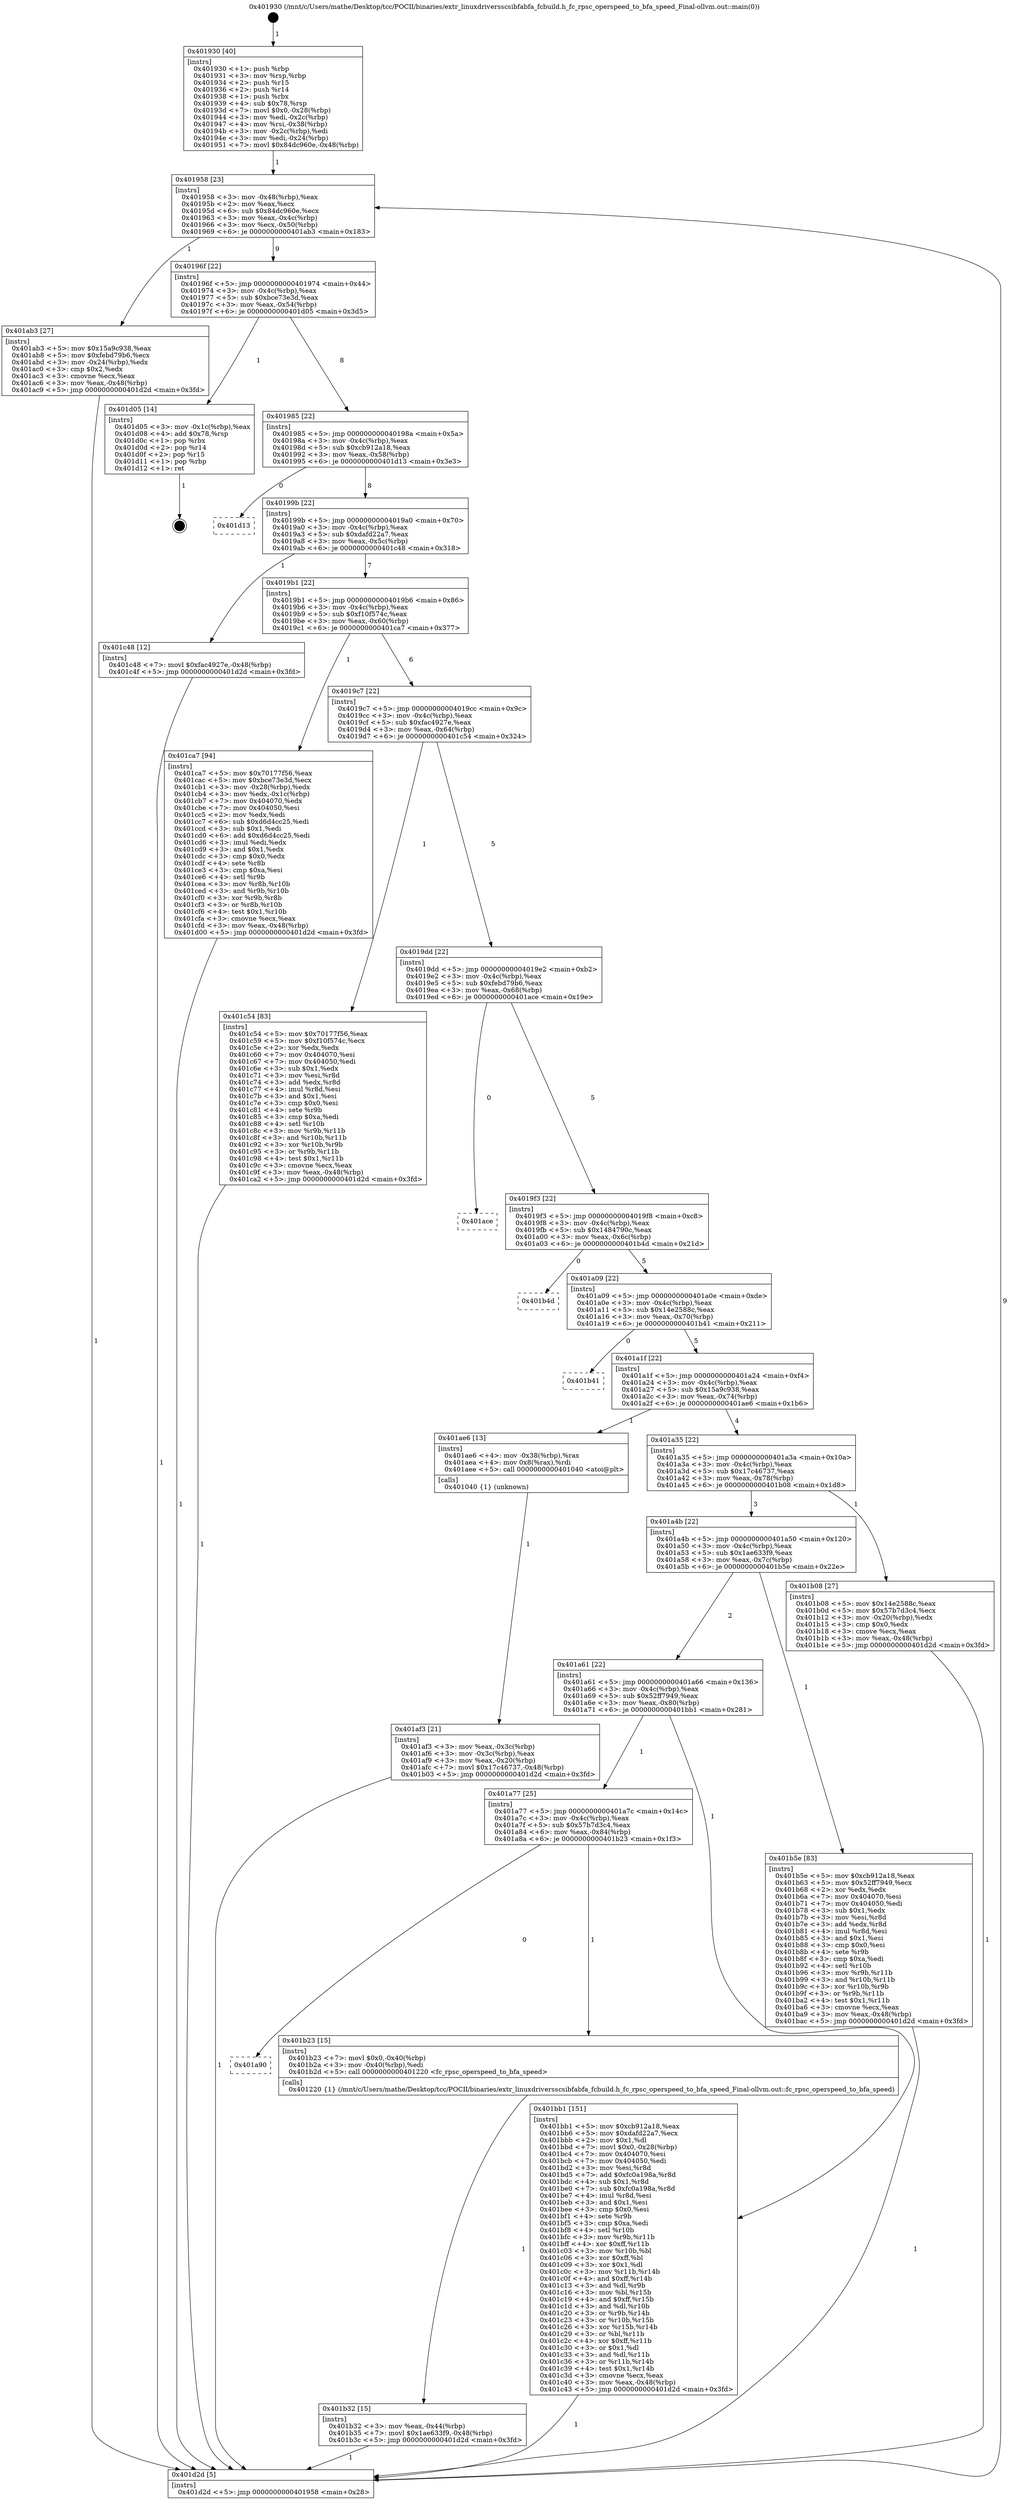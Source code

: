 digraph "0x401930" {
  label = "0x401930 (/mnt/c/Users/mathe/Desktop/tcc/POCII/binaries/extr_linuxdriversscsibfabfa_fcbuild.h_fc_rpsc_operspeed_to_bfa_speed_Final-ollvm.out::main(0))"
  labelloc = "t"
  node[shape=record]

  Entry [label="",width=0.3,height=0.3,shape=circle,fillcolor=black,style=filled]
  "0x401958" [label="{
     0x401958 [23]\l
     | [instrs]\l
     &nbsp;&nbsp;0x401958 \<+3\>: mov -0x48(%rbp),%eax\l
     &nbsp;&nbsp;0x40195b \<+2\>: mov %eax,%ecx\l
     &nbsp;&nbsp;0x40195d \<+6\>: sub $0x84dc960e,%ecx\l
     &nbsp;&nbsp;0x401963 \<+3\>: mov %eax,-0x4c(%rbp)\l
     &nbsp;&nbsp;0x401966 \<+3\>: mov %ecx,-0x50(%rbp)\l
     &nbsp;&nbsp;0x401969 \<+6\>: je 0000000000401ab3 \<main+0x183\>\l
  }"]
  "0x401ab3" [label="{
     0x401ab3 [27]\l
     | [instrs]\l
     &nbsp;&nbsp;0x401ab3 \<+5\>: mov $0x15a9c938,%eax\l
     &nbsp;&nbsp;0x401ab8 \<+5\>: mov $0xfebd79b6,%ecx\l
     &nbsp;&nbsp;0x401abd \<+3\>: mov -0x24(%rbp),%edx\l
     &nbsp;&nbsp;0x401ac0 \<+3\>: cmp $0x2,%edx\l
     &nbsp;&nbsp;0x401ac3 \<+3\>: cmovne %ecx,%eax\l
     &nbsp;&nbsp;0x401ac6 \<+3\>: mov %eax,-0x48(%rbp)\l
     &nbsp;&nbsp;0x401ac9 \<+5\>: jmp 0000000000401d2d \<main+0x3fd\>\l
  }"]
  "0x40196f" [label="{
     0x40196f [22]\l
     | [instrs]\l
     &nbsp;&nbsp;0x40196f \<+5\>: jmp 0000000000401974 \<main+0x44\>\l
     &nbsp;&nbsp;0x401974 \<+3\>: mov -0x4c(%rbp),%eax\l
     &nbsp;&nbsp;0x401977 \<+5\>: sub $0xbce73e3d,%eax\l
     &nbsp;&nbsp;0x40197c \<+3\>: mov %eax,-0x54(%rbp)\l
     &nbsp;&nbsp;0x40197f \<+6\>: je 0000000000401d05 \<main+0x3d5\>\l
  }"]
  "0x401d2d" [label="{
     0x401d2d [5]\l
     | [instrs]\l
     &nbsp;&nbsp;0x401d2d \<+5\>: jmp 0000000000401958 \<main+0x28\>\l
  }"]
  "0x401930" [label="{
     0x401930 [40]\l
     | [instrs]\l
     &nbsp;&nbsp;0x401930 \<+1\>: push %rbp\l
     &nbsp;&nbsp;0x401931 \<+3\>: mov %rsp,%rbp\l
     &nbsp;&nbsp;0x401934 \<+2\>: push %r15\l
     &nbsp;&nbsp;0x401936 \<+2\>: push %r14\l
     &nbsp;&nbsp;0x401938 \<+1\>: push %rbx\l
     &nbsp;&nbsp;0x401939 \<+4\>: sub $0x78,%rsp\l
     &nbsp;&nbsp;0x40193d \<+7\>: movl $0x0,-0x28(%rbp)\l
     &nbsp;&nbsp;0x401944 \<+3\>: mov %edi,-0x2c(%rbp)\l
     &nbsp;&nbsp;0x401947 \<+4\>: mov %rsi,-0x38(%rbp)\l
     &nbsp;&nbsp;0x40194b \<+3\>: mov -0x2c(%rbp),%edi\l
     &nbsp;&nbsp;0x40194e \<+3\>: mov %edi,-0x24(%rbp)\l
     &nbsp;&nbsp;0x401951 \<+7\>: movl $0x84dc960e,-0x48(%rbp)\l
  }"]
  Exit [label="",width=0.3,height=0.3,shape=circle,fillcolor=black,style=filled,peripheries=2]
  "0x401d05" [label="{
     0x401d05 [14]\l
     | [instrs]\l
     &nbsp;&nbsp;0x401d05 \<+3\>: mov -0x1c(%rbp),%eax\l
     &nbsp;&nbsp;0x401d08 \<+4\>: add $0x78,%rsp\l
     &nbsp;&nbsp;0x401d0c \<+1\>: pop %rbx\l
     &nbsp;&nbsp;0x401d0d \<+2\>: pop %r14\l
     &nbsp;&nbsp;0x401d0f \<+2\>: pop %r15\l
     &nbsp;&nbsp;0x401d11 \<+1\>: pop %rbp\l
     &nbsp;&nbsp;0x401d12 \<+1\>: ret\l
  }"]
  "0x401985" [label="{
     0x401985 [22]\l
     | [instrs]\l
     &nbsp;&nbsp;0x401985 \<+5\>: jmp 000000000040198a \<main+0x5a\>\l
     &nbsp;&nbsp;0x40198a \<+3\>: mov -0x4c(%rbp),%eax\l
     &nbsp;&nbsp;0x40198d \<+5\>: sub $0xcb912a18,%eax\l
     &nbsp;&nbsp;0x401992 \<+3\>: mov %eax,-0x58(%rbp)\l
     &nbsp;&nbsp;0x401995 \<+6\>: je 0000000000401d13 \<main+0x3e3\>\l
  }"]
  "0x401b32" [label="{
     0x401b32 [15]\l
     | [instrs]\l
     &nbsp;&nbsp;0x401b32 \<+3\>: mov %eax,-0x44(%rbp)\l
     &nbsp;&nbsp;0x401b35 \<+7\>: movl $0x1ae633f9,-0x48(%rbp)\l
     &nbsp;&nbsp;0x401b3c \<+5\>: jmp 0000000000401d2d \<main+0x3fd\>\l
  }"]
  "0x401d13" [label="{
     0x401d13\l
  }", style=dashed]
  "0x40199b" [label="{
     0x40199b [22]\l
     | [instrs]\l
     &nbsp;&nbsp;0x40199b \<+5\>: jmp 00000000004019a0 \<main+0x70\>\l
     &nbsp;&nbsp;0x4019a0 \<+3\>: mov -0x4c(%rbp),%eax\l
     &nbsp;&nbsp;0x4019a3 \<+5\>: sub $0xdafd22a7,%eax\l
     &nbsp;&nbsp;0x4019a8 \<+3\>: mov %eax,-0x5c(%rbp)\l
     &nbsp;&nbsp;0x4019ab \<+6\>: je 0000000000401c48 \<main+0x318\>\l
  }"]
  "0x401a90" [label="{
     0x401a90\l
  }", style=dashed]
  "0x401c48" [label="{
     0x401c48 [12]\l
     | [instrs]\l
     &nbsp;&nbsp;0x401c48 \<+7\>: movl $0xfac4927e,-0x48(%rbp)\l
     &nbsp;&nbsp;0x401c4f \<+5\>: jmp 0000000000401d2d \<main+0x3fd\>\l
  }"]
  "0x4019b1" [label="{
     0x4019b1 [22]\l
     | [instrs]\l
     &nbsp;&nbsp;0x4019b1 \<+5\>: jmp 00000000004019b6 \<main+0x86\>\l
     &nbsp;&nbsp;0x4019b6 \<+3\>: mov -0x4c(%rbp),%eax\l
     &nbsp;&nbsp;0x4019b9 \<+5\>: sub $0xf10f574c,%eax\l
     &nbsp;&nbsp;0x4019be \<+3\>: mov %eax,-0x60(%rbp)\l
     &nbsp;&nbsp;0x4019c1 \<+6\>: je 0000000000401ca7 \<main+0x377\>\l
  }"]
  "0x401b23" [label="{
     0x401b23 [15]\l
     | [instrs]\l
     &nbsp;&nbsp;0x401b23 \<+7\>: movl $0x0,-0x40(%rbp)\l
     &nbsp;&nbsp;0x401b2a \<+3\>: mov -0x40(%rbp),%edi\l
     &nbsp;&nbsp;0x401b2d \<+5\>: call 0000000000401220 \<fc_rpsc_operspeed_to_bfa_speed\>\l
     | [calls]\l
     &nbsp;&nbsp;0x401220 \{1\} (/mnt/c/Users/mathe/Desktop/tcc/POCII/binaries/extr_linuxdriversscsibfabfa_fcbuild.h_fc_rpsc_operspeed_to_bfa_speed_Final-ollvm.out::fc_rpsc_operspeed_to_bfa_speed)\l
  }"]
  "0x401ca7" [label="{
     0x401ca7 [94]\l
     | [instrs]\l
     &nbsp;&nbsp;0x401ca7 \<+5\>: mov $0x70177f56,%eax\l
     &nbsp;&nbsp;0x401cac \<+5\>: mov $0xbce73e3d,%ecx\l
     &nbsp;&nbsp;0x401cb1 \<+3\>: mov -0x28(%rbp),%edx\l
     &nbsp;&nbsp;0x401cb4 \<+3\>: mov %edx,-0x1c(%rbp)\l
     &nbsp;&nbsp;0x401cb7 \<+7\>: mov 0x404070,%edx\l
     &nbsp;&nbsp;0x401cbe \<+7\>: mov 0x404050,%esi\l
     &nbsp;&nbsp;0x401cc5 \<+2\>: mov %edx,%edi\l
     &nbsp;&nbsp;0x401cc7 \<+6\>: sub $0xd6d4cc25,%edi\l
     &nbsp;&nbsp;0x401ccd \<+3\>: sub $0x1,%edi\l
     &nbsp;&nbsp;0x401cd0 \<+6\>: add $0xd6d4cc25,%edi\l
     &nbsp;&nbsp;0x401cd6 \<+3\>: imul %edi,%edx\l
     &nbsp;&nbsp;0x401cd9 \<+3\>: and $0x1,%edx\l
     &nbsp;&nbsp;0x401cdc \<+3\>: cmp $0x0,%edx\l
     &nbsp;&nbsp;0x401cdf \<+4\>: sete %r8b\l
     &nbsp;&nbsp;0x401ce3 \<+3\>: cmp $0xa,%esi\l
     &nbsp;&nbsp;0x401ce6 \<+4\>: setl %r9b\l
     &nbsp;&nbsp;0x401cea \<+3\>: mov %r8b,%r10b\l
     &nbsp;&nbsp;0x401ced \<+3\>: and %r9b,%r10b\l
     &nbsp;&nbsp;0x401cf0 \<+3\>: xor %r9b,%r8b\l
     &nbsp;&nbsp;0x401cf3 \<+3\>: or %r8b,%r10b\l
     &nbsp;&nbsp;0x401cf6 \<+4\>: test $0x1,%r10b\l
     &nbsp;&nbsp;0x401cfa \<+3\>: cmovne %ecx,%eax\l
     &nbsp;&nbsp;0x401cfd \<+3\>: mov %eax,-0x48(%rbp)\l
     &nbsp;&nbsp;0x401d00 \<+5\>: jmp 0000000000401d2d \<main+0x3fd\>\l
  }"]
  "0x4019c7" [label="{
     0x4019c7 [22]\l
     | [instrs]\l
     &nbsp;&nbsp;0x4019c7 \<+5\>: jmp 00000000004019cc \<main+0x9c\>\l
     &nbsp;&nbsp;0x4019cc \<+3\>: mov -0x4c(%rbp),%eax\l
     &nbsp;&nbsp;0x4019cf \<+5\>: sub $0xfac4927e,%eax\l
     &nbsp;&nbsp;0x4019d4 \<+3\>: mov %eax,-0x64(%rbp)\l
     &nbsp;&nbsp;0x4019d7 \<+6\>: je 0000000000401c54 \<main+0x324\>\l
  }"]
  "0x401a77" [label="{
     0x401a77 [25]\l
     | [instrs]\l
     &nbsp;&nbsp;0x401a77 \<+5\>: jmp 0000000000401a7c \<main+0x14c\>\l
     &nbsp;&nbsp;0x401a7c \<+3\>: mov -0x4c(%rbp),%eax\l
     &nbsp;&nbsp;0x401a7f \<+5\>: sub $0x57b7d3c4,%eax\l
     &nbsp;&nbsp;0x401a84 \<+6\>: mov %eax,-0x84(%rbp)\l
     &nbsp;&nbsp;0x401a8a \<+6\>: je 0000000000401b23 \<main+0x1f3\>\l
  }"]
  "0x401c54" [label="{
     0x401c54 [83]\l
     | [instrs]\l
     &nbsp;&nbsp;0x401c54 \<+5\>: mov $0x70177f56,%eax\l
     &nbsp;&nbsp;0x401c59 \<+5\>: mov $0xf10f574c,%ecx\l
     &nbsp;&nbsp;0x401c5e \<+2\>: xor %edx,%edx\l
     &nbsp;&nbsp;0x401c60 \<+7\>: mov 0x404070,%esi\l
     &nbsp;&nbsp;0x401c67 \<+7\>: mov 0x404050,%edi\l
     &nbsp;&nbsp;0x401c6e \<+3\>: sub $0x1,%edx\l
     &nbsp;&nbsp;0x401c71 \<+3\>: mov %esi,%r8d\l
     &nbsp;&nbsp;0x401c74 \<+3\>: add %edx,%r8d\l
     &nbsp;&nbsp;0x401c77 \<+4\>: imul %r8d,%esi\l
     &nbsp;&nbsp;0x401c7b \<+3\>: and $0x1,%esi\l
     &nbsp;&nbsp;0x401c7e \<+3\>: cmp $0x0,%esi\l
     &nbsp;&nbsp;0x401c81 \<+4\>: sete %r9b\l
     &nbsp;&nbsp;0x401c85 \<+3\>: cmp $0xa,%edi\l
     &nbsp;&nbsp;0x401c88 \<+4\>: setl %r10b\l
     &nbsp;&nbsp;0x401c8c \<+3\>: mov %r9b,%r11b\l
     &nbsp;&nbsp;0x401c8f \<+3\>: and %r10b,%r11b\l
     &nbsp;&nbsp;0x401c92 \<+3\>: xor %r10b,%r9b\l
     &nbsp;&nbsp;0x401c95 \<+3\>: or %r9b,%r11b\l
     &nbsp;&nbsp;0x401c98 \<+4\>: test $0x1,%r11b\l
     &nbsp;&nbsp;0x401c9c \<+3\>: cmovne %ecx,%eax\l
     &nbsp;&nbsp;0x401c9f \<+3\>: mov %eax,-0x48(%rbp)\l
     &nbsp;&nbsp;0x401ca2 \<+5\>: jmp 0000000000401d2d \<main+0x3fd\>\l
  }"]
  "0x4019dd" [label="{
     0x4019dd [22]\l
     | [instrs]\l
     &nbsp;&nbsp;0x4019dd \<+5\>: jmp 00000000004019e2 \<main+0xb2\>\l
     &nbsp;&nbsp;0x4019e2 \<+3\>: mov -0x4c(%rbp),%eax\l
     &nbsp;&nbsp;0x4019e5 \<+5\>: sub $0xfebd79b6,%eax\l
     &nbsp;&nbsp;0x4019ea \<+3\>: mov %eax,-0x68(%rbp)\l
     &nbsp;&nbsp;0x4019ed \<+6\>: je 0000000000401ace \<main+0x19e\>\l
  }"]
  "0x401bb1" [label="{
     0x401bb1 [151]\l
     | [instrs]\l
     &nbsp;&nbsp;0x401bb1 \<+5\>: mov $0xcb912a18,%eax\l
     &nbsp;&nbsp;0x401bb6 \<+5\>: mov $0xdafd22a7,%ecx\l
     &nbsp;&nbsp;0x401bbb \<+2\>: mov $0x1,%dl\l
     &nbsp;&nbsp;0x401bbd \<+7\>: movl $0x0,-0x28(%rbp)\l
     &nbsp;&nbsp;0x401bc4 \<+7\>: mov 0x404070,%esi\l
     &nbsp;&nbsp;0x401bcb \<+7\>: mov 0x404050,%edi\l
     &nbsp;&nbsp;0x401bd2 \<+3\>: mov %esi,%r8d\l
     &nbsp;&nbsp;0x401bd5 \<+7\>: add $0xfc0a198a,%r8d\l
     &nbsp;&nbsp;0x401bdc \<+4\>: sub $0x1,%r8d\l
     &nbsp;&nbsp;0x401be0 \<+7\>: sub $0xfc0a198a,%r8d\l
     &nbsp;&nbsp;0x401be7 \<+4\>: imul %r8d,%esi\l
     &nbsp;&nbsp;0x401beb \<+3\>: and $0x1,%esi\l
     &nbsp;&nbsp;0x401bee \<+3\>: cmp $0x0,%esi\l
     &nbsp;&nbsp;0x401bf1 \<+4\>: sete %r9b\l
     &nbsp;&nbsp;0x401bf5 \<+3\>: cmp $0xa,%edi\l
     &nbsp;&nbsp;0x401bf8 \<+4\>: setl %r10b\l
     &nbsp;&nbsp;0x401bfc \<+3\>: mov %r9b,%r11b\l
     &nbsp;&nbsp;0x401bff \<+4\>: xor $0xff,%r11b\l
     &nbsp;&nbsp;0x401c03 \<+3\>: mov %r10b,%bl\l
     &nbsp;&nbsp;0x401c06 \<+3\>: xor $0xff,%bl\l
     &nbsp;&nbsp;0x401c09 \<+3\>: xor $0x1,%dl\l
     &nbsp;&nbsp;0x401c0c \<+3\>: mov %r11b,%r14b\l
     &nbsp;&nbsp;0x401c0f \<+4\>: and $0xff,%r14b\l
     &nbsp;&nbsp;0x401c13 \<+3\>: and %dl,%r9b\l
     &nbsp;&nbsp;0x401c16 \<+3\>: mov %bl,%r15b\l
     &nbsp;&nbsp;0x401c19 \<+4\>: and $0xff,%r15b\l
     &nbsp;&nbsp;0x401c1d \<+3\>: and %dl,%r10b\l
     &nbsp;&nbsp;0x401c20 \<+3\>: or %r9b,%r14b\l
     &nbsp;&nbsp;0x401c23 \<+3\>: or %r10b,%r15b\l
     &nbsp;&nbsp;0x401c26 \<+3\>: xor %r15b,%r14b\l
     &nbsp;&nbsp;0x401c29 \<+3\>: or %bl,%r11b\l
     &nbsp;&nbsp;0x401c2c \<+4\>: xor $0xff,%r11b\l
     &nbsp;&nbsp;0x401c30 \<+3\>: or $0x1,%dl\l
     &nbsp;&nbsp;0x401c33 \<+3\>: and %dl,%r11b\l
     &nbsp;&nbsp;0x401c36 \<+3\>: or %r11b,%r14b\l
     &nbsp;&nbsp;0x401c39 \<+4\>: test $0x1,%r14b\l
     &nbsp;&nbsp;0x401c3d \<+3\>: cmovne %ecx,%eax\l
     &nbsp;&nbsp;0x401c40 \<+3\>: mov %eax,-0x48(%rbp)\l
     &nbsp;&nbsp;0x401c43 \<+5\>: jmp 0000000000401d2d \<main+0x3fd\>\l
  }"]
  "0x401ace" [label="{
     0x401ace\l
  }", style=dashed]
  "0x4019f3" [label="{
     0x4019f3 [22]\l
     | [instrs]\l
     &nbsp;&nbsp;0x4019f3 \<+5\>: jmp 00000000004019f8 \<main+0xc8\>\l
     &nbsp;&nbsp;0x4019f8 \<+3\>: mov -0x4c(%rbp),%eax\l
     &nbsp;&nbsp;0x4019fb \<+5\>: sub $0x1484790c,%eax\l
     &nbsp;&nbsp;0x401a00 \<+3\>: mov %eax,-0x6c(%rbp)\l
     &nbsp;&nbsp;0x401a03 \<+6\>: je 0000000000401b4d \<main+0x21d\>\l
  }"]
  "0x401a61" [label="{
     0x401a61 [22]\l
     | [instrs]\l
     &nbsp;&nbsp;0x401a61 \<+5\>: jmp 0000000000401a66 \<main+0x136\>\l
     &nbsp;&nbsp;0x401a66 \<+3\>: mov -0x4c(%rbp),%eax\l
     &nbsp;&nbsp;0x401a69 \<+5\>: sub $0x52ff7949,%eax\l
     &nbsp;&nbsp;0x401a6e \<+3\>: mov %eax,-0x80(%rbp)\l
     &nbsp;&nbsp;0x401a71 \<+6\>: je 0000000000401bb1 \<main+0x281\>\l
  }"]
  "0x401b4d" [label="{
     0x401b4d\l
  }", style=dashed]
  "0x401a09" [label="{
     0x401a09 [22]\l
     | [instrs]\l
     &nbsp;&nbsp;0x401a09 \<+5\>: jmp 0000000000401a0e \<main+0xde\>\l
     &nbsp;&nbsp;0x401a0e \<+3\>: mov -0x4c(%rbp),%eax\l
     &nbsp;&nbsp;0x401a11 \<+5\>: sub $0x14e2588c,%eax\l
     &nbsp;&nbsp;0x401a16 \<+3\>: mov %eax,-0x70(%rbp)\l
     &nbsp;&nbsp;0x401a19 \<+6\>: je 0000000000401b41 \<main+0x211\>\l
  }"]
  "0x401b5e" [label="{
     0x401b5e [83]\l
     | [instrs]\l
     &nbsp;&nbsp;0x401b5e \<+5\>: mov $0xcb912a18,%eax\l
     &nbsp;&nbsp;0x401b63 \<+5\>: mov $0x52ff7949,%ecx\l
     &nbsp;&nbsp;0x401b68 \<+2\>: xor %edx,%edx\l
     &nbsp;&nbsp;0x401b6a \<+7\>: mov 0x404070,%esi\l
     &nbsp;&nbsp;0x401b71 \<+7\>: mov 0x404050,%edi\l
     &nbsp;&nbsp;0x401b78 \<+3\>: sub $0x1,%edx\l
     &nbsp;&nbsp;0x401b7b \<+3\>: mov %esi,%r8d\l
     &nbsp;&nbsp;0x401b7e \<+3\>: add %edx,%r8d\l
     &nbsp;&nbsp;0x401b81 \<+4\>: imul %r8d,%esi\l
     &nbsp;&nbsp;0x401b85 \<+3\>: and $0x1,%esi\l
     &nbsp;&nbsp;0x401b88 \<+3\>: cmp $0x0,%esi\l
     &nbsp;&nbsp;0x401b8b \<+4\>: sete %r9b\l
     &nbsp;&nbsp;0x401b8f \<+3\>: cmp $0xa,%edi\l
     &nbsp;&nbsp;0x401b92 \<+4\>: setl %r10b\l
     &nbsp;&nbsp;0x401b96 \<+3\>: mov %r9b,%r11b\l
     &nbsp;&nbsp;0x401b99 \<+3\>: and %r10b,%r11b\l
     &nbsp;&nbsp;0x401b9c \<+3\>: xor %r10b,%r9b\l
     &nbsp;&nbsp;0x401b9f \<+3\>: or %r9b,%r11b\l
     &nbsp;&nbsp;0x401ba2 \<+4\>: test $0x1,%r11b\l
     &nbsp;&nbsp;0x401ba6 \<+3\>: cmovne %ecx,%eax\l
     &nbsp;&nbsp;0x401ba9 \<+3\>: mov %eax,-0x48(%rbp)\l
     &nbsp;&nbsp;0x401bac \<+5\>: jmp 0000000000401d2d \<main+0x3fd\>\l
  }"]
  "0x401b41" [label="{
     0x401b41\l
  }", style=dashed]
  "0x401a1f" [label="{
     0x401a1f [22]\l
     | [instrs]\l
     &nbsp;&nbsp;0x401a1f \<+5\>: jmp 0000000000401a24 \<main+0xf4\>\l
     &nbsp;&nbsp;0x401a24 \<+3\>: mov -0x4c(%rbp),%eax\l
     &nbsp;&nbsp;0x401a27 \<+5\>: sub $0x15a9c938,%eax\l
     &nbsp;&nbsp;0x401a2c \<+3\>: mov %eax,-0x74(%rbp)\l
     &nbsp;&nbsp;0x401a2f \<+6\>: je 0000000000401ae6 \<main+0x1b6\>\l
  }"]
  "0x401a4b" [label="{
     0x401a4b [22]\l
     | [instrs]\l
     &nbsp;&nbsp;0x401a4b \<+5\>: jmp 0000000000401a50 \<main+0x120\>\l
     &nbsp;&nbsp;0x401a50 \<+3\>: mov -0x4c(%rbp),%eax\l
     &nbsp;&nbsp;0x401a53 \<+5\>: sub $0x1ae633f9,%eax\l
     &nbsp;&nbsp;0x401a58 \<+3\>: mov %eax,-0x7c(%rbp)\l
     &nbsp;&nbsp;0x401a5b \<+6\>: je 0000000000401b5e \<main+0x22e\>\l
  }"]
  "0x401ae6" [label="{
     0x401ae6 [13]\l
     | [instrs]\l
     &nbsp;&nbsp;0x401ae6 \<+4\>: mov -0x38(%rbp),%rax\l
     &nbsp;&nbsp;0x401aea \<+4\>: mov 0x8(%rax),%rdi\l
     &nbsp;&nbsp;0x401aee \<+5\>: call 0000000000401040 \<atoi@plt\>\l
     | [calls]\l
     &nbsp;&nbsp;0x401040 \{1\} (unknown)\l
  }"]
  "0x401a35" [label="{
     0x401a35 [22]\l
     | [instrs]\l
     &nbsp;&nbsp;0x401a35 \<+5\>: jmp 0000000000401a3a \<main+0x10a\>\l
     &nbsp;&nbsp;0x401a3a \<+3\>: mov -0x4c(%rbp),%eax\l
     &nbsp;&nbsp;0x401a3d \<+5\>: sub $0x17c46737,%eax\l
     &nbsp;&nbsp;0x401a42 \<+3\>: mov %eax,-0x78(%rbp)\l
     &nbsp;&nbsp;0x401a45 \<+6\>: je 0000000000401b08 \<main+0x1d8\>\l
  }"]
  "0x401af3" [label="{
     0x401af3 [21]\l
     | [instrs]\l
     &nbsp;&nbsp;0x401af3 \<+3\>: mov %eax,-0x3c(%rbp)\l
     &nbsp;&nbsp;0x401af6 \<+3\>: mov -0x3c(%rbp),%eax\l
     &nbsp;&nbsp;0x401af9 \<+3\>: mov %eax,-0x20(%rbp)\l
     &nbsp;&nbsp;0x401afc \<+7\>: movl $0x17c46737,-0x48(%rbp)\l
     &nbsp;&nbsp;0x401b03 \<+5\>: jmp 0000000000401d2d \<main+0x3fd\>\l
  }"]
  "0x401b08" [label="{
     0x401b08 [27]\l
     | [instrs]\l
     &nbsp;&nbsp;0x401b08 \<+5\>: mov $0x14e2588c,%eax\l
     &nbsp;&nbsp;0x401b0d \<+5\>: mov $0x57b7d3c4,%ecx\l
     &nbsp;&nbsp;0x401b12 \<+3\>: mov -0x20(%rbp),%edx\l
     &nbsp;&nbsp;0x401b15 \<+3\>: cmp $0x0,%edx\l
     &nbsp;&nbsp;0x401b18 \<+3\>: cmove %ecx,%eax\l
     &nbsp;&nbsp;0x401b1b \<+3\>: mov %eax,-0x48(%rbp)\l
     &nbsp;&nbsp;0x401b1e \<+5\>: jmp 0000000000401d2d \<main+0x3fd\>\l
  }"]
  Entry -> "0x401930" [label=" 1"]
  "0x401958" -> "0x401ab3" [label=" 1"]
  "0x401958" -> "0x40196f" [label=" 9"]
  "0x401ab3" -> "0x401d2d" [label=" 1"]
  "0x401930" -> "0x401958" [label=" 1"]
  "0x401d2d" -> "0x401958" [label=" 9"]
  "0x401d05" -> Exit [label=" 1"]
  "0x40196f" -> "0x401d05" [label=" 1"]
  "0x40196f" -> "0x401985" [label=" 8"]
  "0x401ca7" -> "0x401d2d" [label=" 1"]
  "0x401985" -> "0x401d13" [label=" 0"]
  "0x401985" -> "0x40199b" [label=" 8"]
  "0x401c54" -> "0x401d2d" [label=" 1"]
  "0x40199b" -> "0x401c48" [label=" 1"]
  "0x40199b" -> "0x4019b1" [label=" 7"]
  "0x401c48" -> "0x401d2d" [label=" 1"]
  "0x4019b1" -> "0x401ca7" [label=" 1"]
  "0x4019b1" -> "0x4019c7" [label=" 6"]
  "0x401bb1" -> "0x401d2d" [label=" 1"]
  "0x4019c7" -> "0x401c54" [label=" 1"]
  "0x4019c7" -> "0x4019dd" [label=" 5"]
  "0x401b32" -> "0x401d2d" [label=" 1"]
  "0x4019dd" -> "0x401ace" [label=" 0"]
  "0x4019dd" -> "0x4019f3" [label=" 5"]
  "0x401b23" -> "0x401b32" [label=" 1"]
  "0x4019f3" -> "0x401b4d" [label=" 0"]
  "0x4019f3" -> "0x401a09" [label=" 5"]
  "0x401a77" -> "0x401b23" [label=" 1"]
  "0x401a09" -> "0x401b41" [label=" 0"]
  "0x401a09" -> "0x401a1f" [label=" 5"]
  "0x401b5e" -> "0x401d2d" [label=" 1"]
  "0x401a1f" -> "0x401ae6" [label=" 1"]
  "0x401a1f" -> "0x401a35" [label=" 4"]
  "0x401ae6" -> "0x401af3" [label=" 1"]
  "0x401af3" -> "0x401d2d" [label=" 1"]
  "0x401a61" -> "0x401bb1" [label=" 1"]
  "0x401a35" -> "0x401b08" [label=" 1"]
  "0x401a35" -> "0x401a4b" [label=" 3"]
  "0x401b08" -> "0x401d2d" [label=" 1"]
  "0x401a61" -> "0x401a77" [label=" 1"]
  "0x401a4b" -> "0x401b5e" [label=" 1"]
  "0x401a4b" -> "0x401a61" [label=" 2"]
  "0x401a77" -> "0x401a90" [label=" 0"]
}
